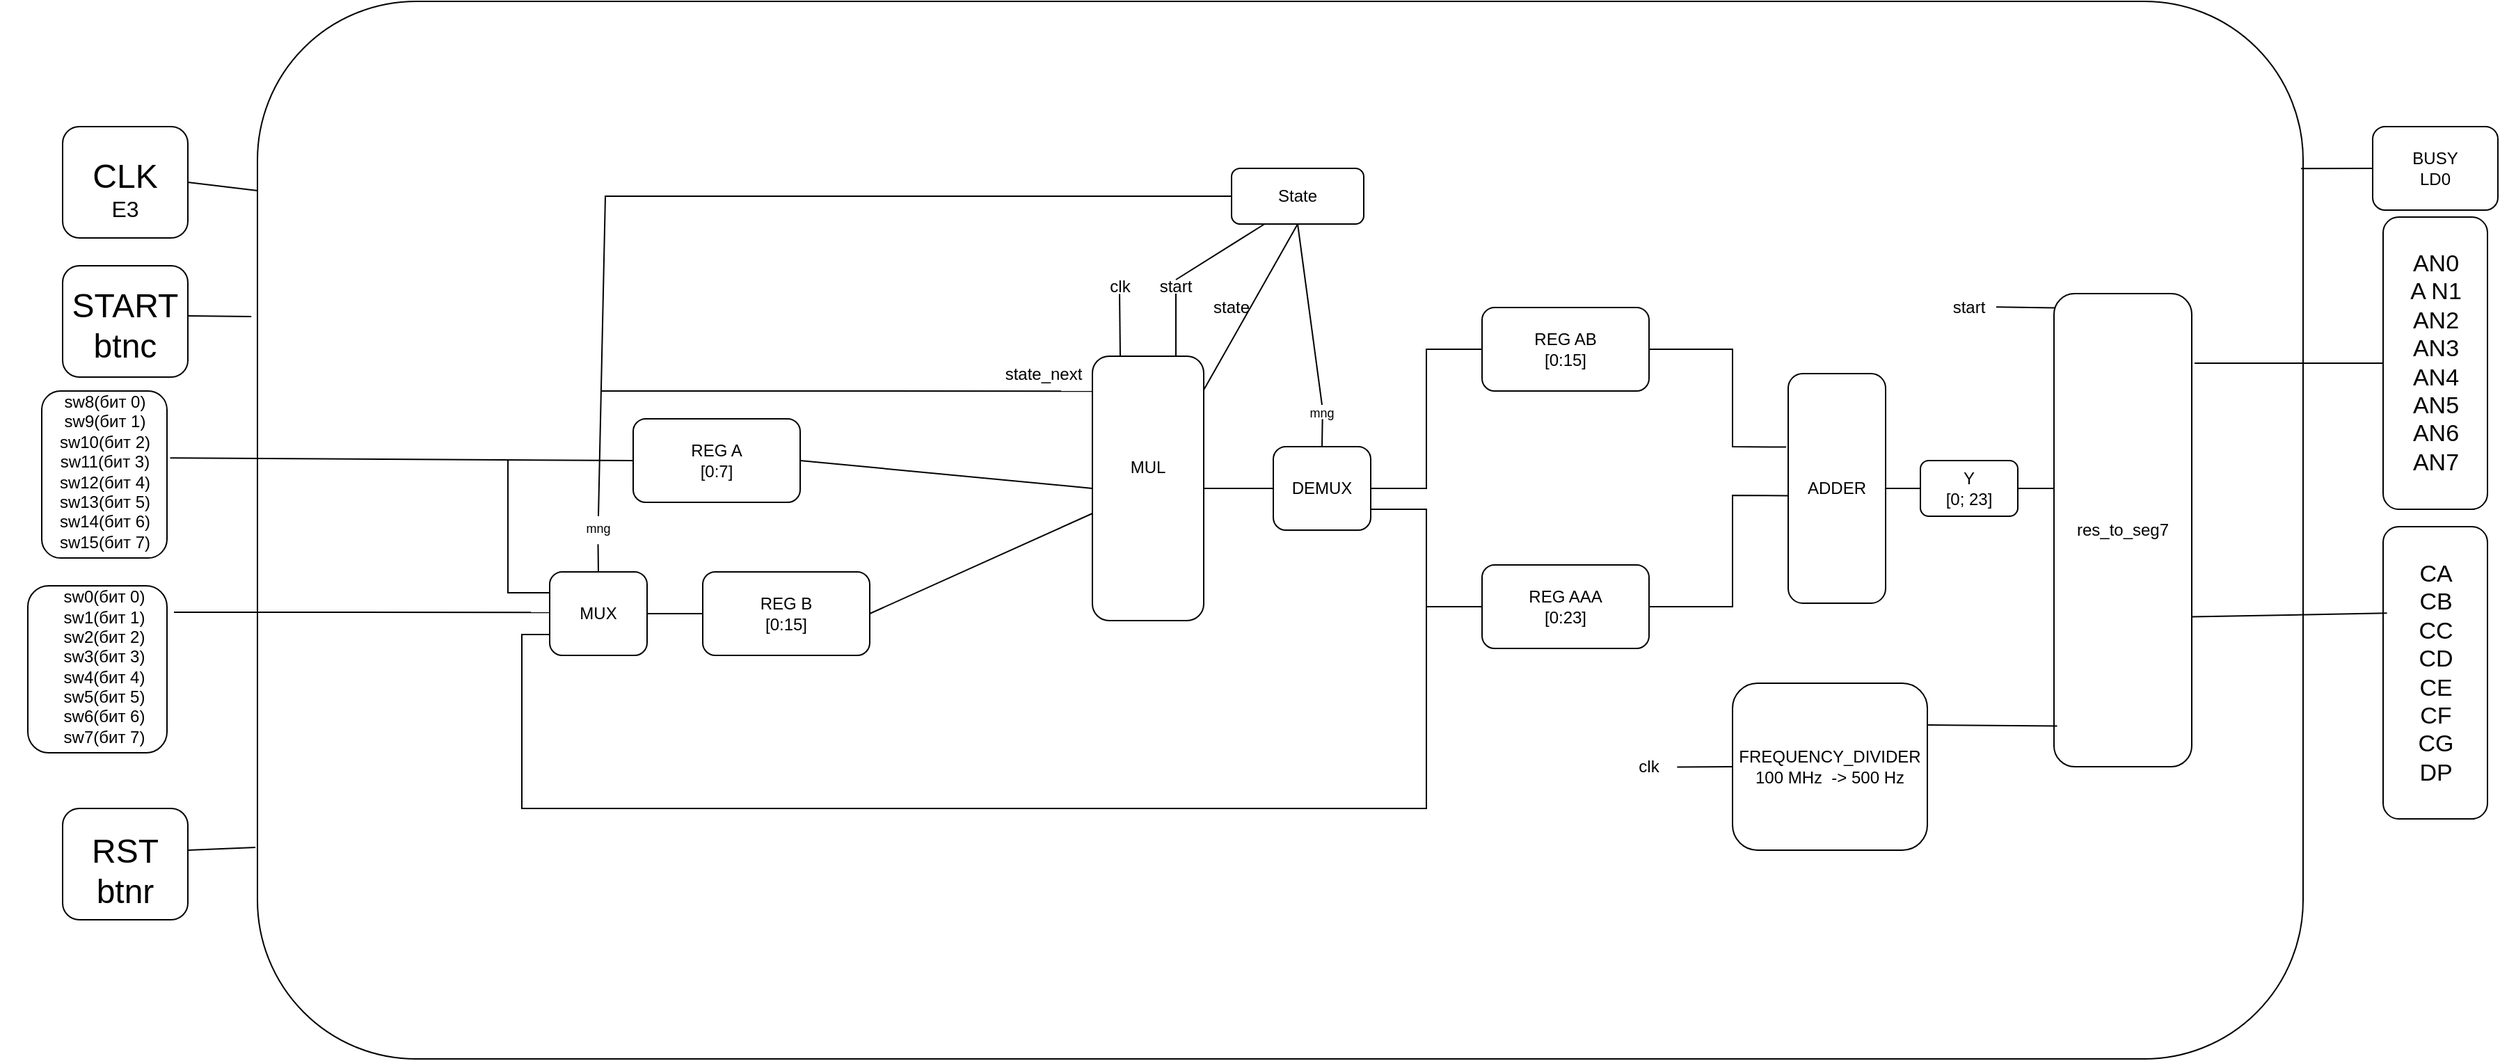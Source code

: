 <mxfile version="24.2.2" type="device">
  <diagram name="Страница — 1" id="pIH_gM4bzzfKMZtcR0t7">
    <mxGraphModel dx="3079" dy="1238" grid="1" gridSize="10" guides="1" tooltips="1" connect="1" arrows="1" fold="1" page="1" pageScale="1" pageWidth="827" pageHeight="1169" math="0" shadow="0">
      <root>
        <mxCell id="0" />
        <mxCell id="1" parent="0" />
        <mxCell id="NjHDWYLpvqpNlZsGFkSn-1" value="" style="rounded=1;whiteSpace=wrap;html=1;" parent="1" vertex="1">
          <mxGeometry x="-100" y="180" width="1470" height="760" as="geometry" />
        </mxCell>
        <mxCell id="zxTre6GYapRcSWn1uz2c-5" value="" style="rounded=1;whiteSpace=wrap;html=1;" parent="1" vertex="1">
          <mxGeometry x="170" y="480" width="120" height="60" as="geometry" />
        </mxCell>
        <mxCell id="zxTre6GYapRcSWn1uz2c-6" value="" style="rounded=1;whiteSpace=wrap;html=1;" parent="1" vertex="1">
          <mxGeometry x="220" y="590" width="120" height="60" as="geometry" />
        </mxCell>
        <mxCell id="zxTre6GYapRcSWn1uz2c-7" value="" style="rounded=1;whiteSpace=wrap;html=1;" parent="1" vertex="1">
          <mxGeometry x="110" y="590" width="70" height="60" as="geometry" />
        </mxCell>
        <mxCell id="zxTre6GYapRcSWn1uz2c-8" value="" style="rounded=1;whiteSpace=wrap;html=1;" parent="1" vertex="1">
          <mxGeometry x="630" y="500" width="70" height="60" as="geometry" />
        </mxCell>
        <mxCell id="zxTre6GYapRcSWn1uz2c-9" value="" style="rounded=1;whiteSpace=wrap;html=1;" parent="1" vertex="1">
          <mxGeometry x="780" y="400" width="120" height="60" as="geometry" />
        </mxCell>
        <mxCell id="zxTre6GYapRcSWn1uz2c-10" value="" style="rounded=1;whiteSpace=wrap;html=1;" parent="1" vertex="1">
          <mxGeometry x="780" y="585" width="120" height="60" as="geometry" />
        </mxCell>
        <mxCell id="zxTre6GYapRcSWn1uz2c-11" value="" style="rounded=1;whiteSpace=wrap;html=1;" parent="1" vertex="1">
          <mxGeometry x="500" y="435" width="80" height="190" as="geometry" />
        </mxCell>
        <mxCell id="zxTre6GYapRcSWn1uz2c-13" value="" style="rounded=1;whiteSpace=wrap;html=1;" parent="1" vertex="1">
          <mxGeometry x="1000" y="447.5" width="70" height="165" as="geometry" />
        </mxCell>
        <mxCell id="zxTre6GYapRcSWn1uz2c-14" value="" style="endArrow=none;html=1;rounded=0;entryX=1;entryY=0.5;entryDx=0;entryDy=0;exitX=0;exitY=0.5;exitDx=0;exitDy=0;" parent="1" source="zxTre6GYapRcSWn1uz2c-8" target="zxTre6GYapRcSWn1uz2c-11" edge="1">
          <mxGeometry width="50" height="50" relative="1" as="geometry">
            <mxPoint x="270" y="670" as="sourcePoint" />
            <mxPoint x="320" y="620" as="targetPoint" />
          </mxGeometry>
        </mxCell>
        <mxCell id="zxTre6GYapRcSWn1uz2c-16" value="" style="endArrow=none;html=1;rounded=0;entryX=1;entryY=0.5;entryDx=0;entryDy=0;exitX=0;exitY=0.5;exitDx=0;exitDy=0;" parent="1" source="zxTre6GYapRcSWn1uz2c-9" target="zxTre6GYapRcSWn1uz2c-8" edge="1">
          <mxGeometry width="50" height="50" relative="1" as="geometry">
            <mxPoint x="270" y="670" as="sourcePoint" />
            <mxPoint x="320" y="620" as="targetPoint" />
            <Array as="points">
              <mxPoint x="740" y="430" />
              <mxPoint x="740" y="530" />
            </Array>
          </mxGeometry>
        </mxCell>
        <mxCell id="zxTre6GYapRcSWn1uz2c-18" value="" style="endArrow=none;html=1;rounded=0;entryX=0;entryY=0.5;entryDx=0;entryDy=0;exitX=1;exitY=0.75;exitDx=0;exitDy=0;" parent="1" source="zxTre6GYapRcSWn1uz2c-8" target="zxTre6GYapRcSWn1uz2c-10" edge="1">
          <mxGeometry width="50" height="50" relative="1" as="geometry">
            <mxPoint x="270" y="670" as="sourcePoint" />
            <mxPoint x="320" y="620" as="targetPoint" />
            <Array as="points">
              <mxPoint x="740" y="545" />
              <mxPoint x="740" y="615" />
            </Array>
          </mxGeometry>
        </mxCell>
        <mxCell id="zxTre6GYapRcSWn1uz2c-19" value="" style="endArrow=none;html=1;rounded=0;entryX=1;entryY=0.5;entryDx=0;entryDy=0;" parent="1" target="zxTre6GYapRcSWn1uz2c-13" edge="1">
          <mxGeometry width="50" height="50" relative="1" as="geometry">
            <mxPoint x="1250" y="530" as="sourcePoint" />
            <mxPoint x="320" y="620" as="targetPoint" />
          </mxGeometry>
        </mxCell>
        <mxCell id="zxTre6GYapRcSWn1uz2c-20" value="" style="endArrow=none;html=1;rounded=0;entryX=0;entryY=0.5;entryDx=0;entryDy=0;exitX=0.401;exitY=-0.025;exitDx=0;exitDy=0;exitPerimeter=0;" parent="1" source="NjHDWYLpvqpNlZsGFkSn-5" target="zxTre6GYapRcSWn1uz2c-5" edge="1">
          <mxGeometry width="50" height="50" relative="1" as="geometry">
            <mxPoint x="-170" y="510" as="sourcePoint" />
            <mxPoint x="320" y="620" as="targetPoint" />
          </mxGeometry>
        </mxCell>
        <mxCell id="zxTre6GYapRcSWn1uz2c-21" value="" style="endArrow=none;html=1;rounded=0;entryX=0;entryY=0.5;entryDx=0;entryDy=0;" parent="1" edge="1">
          <mxGeometry width="50" height="50" relative="1" as="geometry">
            <mxPoint x="-160" y="619" as="sourcePoint" />
            <mxPoint x="110" y="619.09" as="targetPoint" />
          </mxGeometry>
        </mxCell>
        <mxCell id="zxTre6GYapRcSWn1uz2c-22" value="" style="endArrow=none;html=1;rounded=0;entryX=0;entryY=0.5;entryDx=0;entryDy=0;exitX=1;exitY=0.5;exitDx=0;exitDy=0;" parent="1" source="zxTre6GYapRcSWn1uz2c-7" target="zxTre6GYapRcSWn1uz2c-6" edge="1">
          <mxGeometry width="50" height="50" relative="1" as="geometry">
            <mxPoint x="270" y="670" as="sourcePoint" />
            <mxPoint x="320" y="620" as="targetPoint" />
          </mxGeometry>
        </mxCell>
        <mxCell id="zxTre6GYapRcSWn1uz2c-23" value="" style="endArrow=none;html=1;rounded=0;entryX=1;entryY=0.5;entryDx=0;entryDy=0;" parent="1" source="zxTre6GYapRcSWn1uz2c-11" target="zxTre6GYapRcSWn1uz2c-6" edge="1">
          <mxGeometry width="50" height="50" relative="1" as="geometry">
            <mxPoint x="270" y="670" as="sourcePoint" />
            <mxPoint x="320" y="620" as="targetPoint" />
          </mxGeometry>
        </mxCell>
        <mxCell id="zxTre6GYapRcSWn1uz2c-24" value="" style="endArrow=none;html=1;rounded=0;entryX=1;entryY=0.5;entryDx=0;entryDy=0;exitX=0;exitY=0.5;exitDx=0;exitDy=0;" parent="1" source="zxTre6GYapRcSWn1uz2c-11" target="zxTre6GYapRcSWn1uz2c-5" edge="1">
          <mxGeometry width="50" height="50" relative="1" as="geometry">
            <mxPoint x="510" y="558" as="sourcePoint" />
            <mxPoint x="350" y="630" as="targetPoint" />
          </mxGeometry>
        </mxCell>
        <mxCell id="zxTre6GYapRcSWn1uz2c-27" value="" style="endArrow=none;html=1;rounded=0;entryX=1;entryY=0.5;entryDx=0;entryDy=0;exitX=-0.004;exitY=0.532;exitDx=0;exitDy=0;exitPerimeter=0;" parent="1" source="zxTre6GYapRcSWn1uz2c-13" target="zxTre6GYapRcSWn1uz2c-10" edge="1">
          <mxGeometry width="50" height="50" relative="1" as="geometry">
            <mxPoint x="1000" y="535" as="sourcePoint" />
            <mxPoint x="920" y="635" as="targetPoint" />
            <Array as="points">
              <mxPoint x="960" y="535" />
              <mxPoint x="960" y="615" />
            </Array>
          </mxGeometry>
        </mxCell>
        <mxCell id="zxTre6GYapRcSWn1uz2c-28" value="" style="endArrow=none;html=1;rounded=0;entryX=-0.02;entryY=0.32;entryDx=0;entryDy=0;exitX=1;exitY=0.75;exitDx=0;exitDy=0;entryPerimeter=0;" parent="1" target="zxTre6GYapRcSWn1uz2c-13" edge="1">
          <mxGeometry width="50" height="50" relative="1" as="geometry">
            <mxPoint x="900" y="430" as="sourcePoint" />
            <mxPoint x="980" y="500" as="targetPoint" />
            <Array as="points">
              <mxPoint x="960" y="430" />
              <mxPoint x="960" y="500" />
            </Array>
          </mxGeometry>
        </mxCell>
        <mxCell id="zxTre6GYapRcSWn1uz2c-30" value="" style="endArrow=none;html=1;rounded=0;exitX=0;exitY=0.75;exitDx=0;exitDy=0;" parent="1" source="zxTre6GYapRcSWn1uz2c-7" edge="1">
          <mxGeometry width="50" height="50" relative="1" as="geometry">
            <mxPoint x="110" y="635" as="sourcePoint" />
            <mxPoint x="740" y="610" as="targetPoint" />
            <Array as="points">
              <mxPoint x="90" y="635" />
              <mxPoint x="90" y="760" />
              <mxPoint x="740" y="760" />
            </Array>
          </mxGeometry>
        </mxCell>
        <mxCell id="zxTre6GYapRcSWn1uz2c-32" value="" style="endArrow=none;html=1;rounded=0;exitX=0.5;exitY=0;exitDx=0;exitDy=0;entryX=0.097;entryY=0.484;entryDx=0;entryDy=0;entryPerimeter=0;" parent="1" source="zxTre6GYapRcSWn1uz2c-7" edge="1">
          <mxGeometry width="50" height="50" relative="1" as="geometry">
            <mxPoint x="130" y="580" as="sourcePoint" />
            <mxPoint x="144.76" y="570.08" as="targetPoint" />
          </mxGeometry>
        </mxCell>
        <mxCell id="zxTre6GYapRcSWn1uz2c-34" value="" style="endArrow=none;html=1;rounded=0;exitX=0.5;exitY=0;exitDx=0;exitDy=0;entryX=0.579;entryY=0.339;entryDx=0;entryDy=0;entryPerimeter=0;" parent="1" source="zxTre6GYapRcSWn1uz2c-8" edge="1">
          <mxGeometry width="50" height="50" relative="1" as="geometry">
            <mxPoint x="155" y="600" as="sourcePoint" />
            <mxPoint x="665.32" y="480.18" as="targetPoint" />
          </mxGeometry>
        </mxCell>
        <mxCell id="zxTre6GYapRcSWn1uz2c-35" value="" style="endArrow=none;html=1;rounded=0;entryX=0.25;entryY=0;entryDx=0;entryDy=0;exitX=0.444;exitY=0.194;exitDx=0;exitDy=0;exitPerimeter=0;" parent="1" target="zxTre6GYapRcSWn1uz2c-11" edge="1">
          <mxGeometry width="50" height="50" relative="1" as="geometry">
            <mxPoint x="519.52" y="390.28" as="sourcePoint" />
            <mxPoint x="400" y="430" as="targetPoint" />
          </mxGeometry>
        </mxCell>
        <mxCell id="zxTre6GYapRcSWn1uz2c-36" value="" style="endArrow=none;html=1;rounded=0;entryX=0.25;entryY=0;entryDx=0;entryDy=0;exitX=0.444;exitY=0.194;exitDx=0;exitDy=0;exitPerimeter=0;" parent="1" edge="1">
          <mxGeometry width="50" height="50" relative="1" as="geometry">
            <mxPoint x="560" y="390" as="sourcePoint" />
            <mxPoint x="560" y="435" as="targetPoint" />
          </mxGeometry>
        </mxCell>
        <mxCell id="zxTre6GYapRcSWn1uz2c-37" value="MUL" style="text;html=1;align=center;verticalAlign=middle;whiteSpace=wrap;rounded=0;" parent="1" vertex="1">
          <mxGeometry x="510" y="500" width="60" height="30" as="geometry" />
        </mxCell>
        <mxCell id="zxTre6GYapRcSWn1uz2c-38" value="DEMUX" style="text;html=1;align=center;verticalAlign=middle;whiteSpace=wrap;rounded=0;" parent="1" vertex="1">
          <mxGeometry x="635" y="515" width="60" height="30" as="geometry" />
        </mxCell>
        <mxCell id="zxTre6GYapRcSWn1uz2c-39" value="MUX" style="text;html=1;align=center;verticalAlign=middle;whiteSpace=wrap;rounded=0;" parent="1" vertex="1">
          <mxGeometry x="115" y="605" width="60" height="30" as="geometry" />
        </mxCell>
        <mxCell id="zxTre6GYapRcSWn1uz2c-40" value="" style="endArrow=none;html=1;rounded=0;entryX=0;entryY=0.25;entryDx=0;entryDy=0;" parent="1" target="zxTre6GYapRcSWn1uz2c-7" edge="1">
          <mxGeometry width="50" height="50" relative="1" as="geometry">
            <mxPoint x="80" y="510" as="sourcePoint" />
            <mxPoint x="400" y="430" as="targetPoint" />
            <Array as="points">
              <mxPoint x="80" y="605" />
            </Array>
          </mxGeometry>
        </mxCell>
        <mxCell id="zxTre6GYapRcSWn1uz2c-41" value="&lt;font style=&quot;font-size: 9px;&quot;&gt;mng&lt;/font&gt;" style="text;html=1;align=center;verticalAlign=middle;whiteSpace=wrap;rounded=0;" parent="1" vertex="1">
          <mxGeometry x="115" y="550" width="60" height="15" as="geometry" />
        </mxCell>
        <mxCell id="zxTre6GYapRcSWn1uz2c-42" value="&lt;font style=&quot;font-size: 9px;&quot;&gt;mng&lt;/font&gt;" style="text;html=1;align=center;verticalAlign=middle;whiteSpace=wrap;rounded=0;" parent="1" vertex="1">
          <mxGeometry x="635" y="470" width="60" height="10" as="geometry" />
        </mxCell>
        <mxCell id="zxTre6GYapRcSWn1uz2c-43" value="clk" style="text;html=1;align=center;verticalAlign=middle;whiteSpace=wrap;rounded=0;" parent="1" vertex="1">
          <mxGeometry x="490" y="370" width="60" height="30" as="geometry" />
        </mxCell>
        <mxCell id="zxTre6GYapRcSWn1uz2c-44" value="start" style="text;html=1;align=center;verticalAlign=middle;whiteSpace=wrap;rounded=0;" parent="1" vertex="1">
          <mxGeometry x="530" y="380" width="60" height="10" as="geometry" />
        </mxCell>
        <mxCell id="zxTre6GYapRcSWn1uz2c-45" value="REG A&lt;br&gt;[0:7]" style="text;html=1;align=center;verticalAlign=middle;whiteSpace=wrap;rounded=0;" parent="1" vertex="1">
          <mxGeometry x="200" y="495" width="60" height="30" as="geometry" />
        </mxCell>
        <mxCell id="zxTre6GYapRcSWn1uz2c-46" value="REG B&lt;br&gt;[0:15]" style="text;html=1;align=center;verticalAlign=middle;whiteSpace=wrap;rounded=0;" parent="1" vertex="1">
          <mxGeometry x="250" y="605" width="60" height="30" as="geometry" />
        </mxCell>
        <mxCell id="zxTre6GYapRcSWn1uz2c-49" value="REG AAA&lt;br&gt;[0:23]" style="text;html=1;align=center;verticalAlign=middle;whiteSpace=wrap;rounded=0;" parent="1" vertex="1">
          <mxGeometry x="810" y="600" width="60" height="30" as="geometry" />
        </mxCell>
        <mxCell id="zxTre6GYapRcSWn1uz2c-50" value="REG AB&lt;br&gt;[0:15]" style="text;html=1;align=center;verticalAlign=middle;whiteSpace=wrap;rounded=0;" parent="1" vertex="1">
          <mxGeometry x="810" y="415" width="60" height="30" as="geometry" />
        </mxCell>
        <mxCell id="zxTre6GYapRcSWn1uz2c-51" value="ADDER" style="text;html=1;align=center;verticalAlign=middle;whiteSpace=wrap;rounded=0;" parent="1" vertex="1">
          <mxGeometry x="1005" y="515" width="60" height="30" as="geometry" />
        </mxCell>
        <mxCell id="k30qHx_4KiSMYOBZk84a-1" value="State" style="rounded=1;whiteSpace=wrap;html=1;" parent="1" vertex="1">
          <mxGeometry x="600" y="300" width="95" height="40" as="geometry" />
        </mxCell>
        <mxCell id="k30qHx_4KiSMYOBZk84a-2" value="" style="endArrow=none;html=1;rounded=0;entryX=0.25;entryY=1;entryDx=0;entryDy=0;exitX=0.5;exitY=0;exitDx=0;exitDy=0;" parent="1" source="zxTre6GYapRcSWn1uz2c-44" target="k30qHx_4KiSMYOBZk84a-1" edge="1">
          <mxGeometry width="50" height="50" relative="1" as="geometry">
            <mxPoint x="570" y="560" as="sourcePoint" />
            <mxPoint x="620" y="510" as="targetPoint" />
          </mxGeometry>
        </mxCell>
        <mxCell id="k30qHx_4KiSMYOBZk84a-4" value="" style="endArrow=none;html=1;rounded=0;entryX=0.5;entryY=1;entryDx=0;entryDy=0;exitX=0.5;exitY=0;exitDx=0;exitDy=0;" parent="1" source="zxTre6GYapRcSWn1uz2c-42" target="k30qHx_4KiSMYOBZk84a-1" edge="1">
          <mxGeometry width="50" height="50" relative="1" as="geometry">
            <mxPoint x="550" y="480" as="sourcePoint" />
            <mxPoint x="600" y="430" as="targetPoint" />
          </mxGeometry>
        </mxCell>
        <mxCell id="k30qHx_4KiSMYOBZk84a-5" value="" style="endArrow=none;html=1;rounded=0;entryX=0;entryY=0.5;entryDx=0;entryDy=0;exitX=0.5;exitY=0;exitDx=0;exitDy=0;" parent="1" source="zxTre6GYapRcSWn1uz2c-41" target="k30qHx_4KiSMYOBZk84a-1" edge="1">
          <mxGeometry width="50" height="50" relative="1" as="geometry">
            <mxPoint x="510" y="530" as="sourcePoint" />
            <mxPoint x="560" y="480" as="targetPoint" />
            <Array as="points">
              <mxPoint x="150" y="320" />
            </Array>
          </mxGeometry>
        </mxCell>
        <mxCell id="k30qHx_4KiSMYOBZk84a-6" value="" style="endArrow=none;html=1;rounded=0;entryX=0.5;entryY=1;entryDx=0;entryDy=0;" parent="1" source="zxTre6GYapRcSWn1uz2c-11" target="k30qHx_4KiSMYOBZk84a-1" edge="1">
          <mxGeometry width="50" height="50" relative="1" as="geometry">
            <mxPoint x="370" y="530" as="sourcePoint" />
            <mxPoint x="420" y="480" as="targetPoint" />
          </mxGeometry>
        </mxCell>
        <mxCell id="k30qHx_4KiSMYOBZk84a-7" value="state" style="text;html=1;align=center;verticalAlign=middle;whiteSpace=wrap;rounded=0;" parent="1" vertex="1">
          <mxGeometry x="570" y="385" width="60" height="30" as="geometry" />
        </mxCell>
        <mxCell id="k30qHx_4KiSMYOBZk84a-10" value="" style="endArrow=none;html=1;rounded=0;entryX=0.033;entryY=0.132;entryDx=0;entryDy=0;entryPerimeter=0;" parent="1" edge="1">
          <mxGeometry width="50" height="50" relative="1" as="geometry">
            <mxPoint x="147.36" y="460" as="sourcePoint" />
            <mxPoint x="500.0" y="460.08" as="targetPoint" />
          </mxGeometry>
        </mxCell>
        <mxCell id="k30qHx_4KiSMYOBZk84a-11" value="state_next" style="text;html=1;align=center;verticalAlign=middle;whiteSpace=wrap;rounded=0;" parent="1" vertex="1">
          <mxGeometry x="440" y="435" width="50" height="25" as="geometry" />
        </mxCell>
        <mxCell id="NjHDWYLpvqpNlZsGFkSn-2" value="" style="rounded=1;whiteSpace=wrap;html=1;" parent="1" vertex="1">
          <mxGeometry x="-240" y="760" width="90" height="80" as="geometry" />
        </mxCell>
        <mxCell id="NjHDWYLpvqpNlZsGFkSn-3" value="" style="rounded=1;whiteSpace=wrap;html=1;" parent="1" vertex="1">
          <mxGeometry x="-240" y="370" width="90" height="80" as="geometry" />
        </mxCell>
        <mxCell id="NjHDWYLpvqpNlZsGFkSn-4" value="" style="rounded=1;whiteSpace=wrap;html=1;" parent="1" vertex="1">
          <mxGeometry x="-240" y="270" width="90" height="80" as="geometry" />
        </mxCell>
        <mxCell id="NjHDWYLpvqpNlZsGFkSn-5" value="" style="rounded=1;whiteSpace=wrap;html=1;rotation=90;" parent="1" vertex="1">
          <mxGeometry x="-270" y="475" width="120" height="90" as="geometry" />
        </mxCell>
        <mxCell id="NjHDWYLpvqpNlZsGFkSn-6" value="" style="rounded=1;whiteSpace=wrap;html=1;rotation=90;" parent="1" vertex="1">
          <mxGeometry x="-275" y="610" width="120" height="100" as="geometry" />
        </mxCell>
        <mxCell id="NjHDWYLpvqpNlZsGFkSn-7" value="&lt;font style=&quot;font-size: 24px;&quot;&gt;CLK&lt;/font&gt;&lt;div&gt;&lt;font size=&quot;3&quot;&gt;E3&lt;/font&gt;&lt;/div&gt;" style="text;html=1;align=center;verticalAlign=middle;whiteSpace=wrap;rounded=0;" parent="1" vertex="1">
          <mxGeometry x="-250" y="280" width="110" height="70" as="geometry" />
        </mxCell>
        <mxCell id="NjHDWYLpvqpNlZsGFkSn-8" value="&lt;span style=&quot;font-size: 24px;&quot;&gt;START&lt;/span&gt;&lt;div&gt;&lt;span style=&quot;font-size: 24px;&quot;&gt;btnc&lt;/span&gt;&lt;/div&gt;" style="text;html=1;align=center;verticalAlign=middle;whiteSpace=wrap;rounded=0;" parent="1" vertex="1">
          <mxGeometry x="-250" y="377.5" width="110" height="70" as="geometry" />
        </mxCell>
        <mxCell id="NjHDWYLpvqpNlZsGFkSn-9" value="&lt;span style=&quot;font-size: 24px;&quot;&gt;RST&lt;/span&gt;&lt;div&gt;&lt;span style=&quot;font-size: 24px;&quot;&gt;btnr&lt;/span&gt;&lt;/div&gt;" style="text;html=1;align=center;verticalAlign=middle;whiteSpace=wrap;rounded=0;" parent="1" vertex="1">
          <mxGeometry x="-250" y="770" width="110" height="70" as="geometry" />
        </mxCell>
        <mxCell id="NjHDWYLpvqpNlZsGFkSn-10" value="&lt;div&gt;&lt;br&gt;&lt;/div&gt;sw0(бит 0)&lt;div&gt;sw1&lt;span style=&quot;background-color: initial;&quot;&gt;(бит 1)&lt;/span&gt;&lt;/div&gt;&lt;div&gt;sw2&lt;span style=&quot;background-color: initial;&quot;&gt;(бит 2)&lt;/span&gt;&lt;/div&gt;&lt;div&gt;sw3&lt;span style=&quot;background-color: initial;&quot;&gt;(бит 3)&lt;/span&gt;&lt;/div&gt;&lt;div&gt;sw4&lt;span style=&quot;background-color: initial;&quot;&gt;(бит 4)&lt;/span&gt;&lt;/div&gt;&lt;div&gt;sw5&lt;span style=&quot;background-color: initial;&quot;&gt;(бит 5)&lt;/span&gt;&lt;/div&gt;&lt;div&gt;sw6&lt;span style=&quot;background-color: initial;&quot;&gt;(бит 6)&lt;/span&gt;&lt;/div&gt;&lt;div&gt;sw7&lt;span style=&quot;background-color: initial;&quot;&gt;(бит 7)&lt;/span&gt;&lt;/div&gt;" style="text;html=1;align=center;verticalAlign=middle;whiteSpace=wrap;rounded=0;" parent="1" vertex="1">
          <mxGeometry x="-285" y="592.5" width="150" height="117.5" as="geometry" />
        </mxCell>
        <mxCell id="NjHDWYLpvqpNlZsGFkSn-11" value="sw8(бит 0)&lt;div&gt;sw9&lt;span style=&quot;background-color: initial;&quot;&gt;(бит 1)&lt;/span&gt;&lt;/div&gt;&lt;div&gt;sw10&lt;span style=&quot;background-color: initial;&quot;&gt;(бит 2)&lt;/span&gt;&lt;/div&gt;&lt;div&gt;sw11&lt;span style=&quot;background-color: initial;&quot;&gt;(бит 3)&lt;/span&gt;&lt;/div&gt;&lt;div&gt;sw12&lt;span style=&quot;background-color: initial;&quot;&gt;(бит 4)&lt;/span&gt;&lt;/div&gt;&lt;div&gt;sw13&lt;span style=&quot;background-color: initial;&quot;&gt;(бит 5)&lt;/span&gt;&lt;/div&gt;&lt;div&gt;sw14&lt;span style=&quot;background-color: initial;&quot;&gt;(бит 6)&lt;/span&gt;&lt;/div&gt;&lt;div&gt;sw15&lt;span style=&quot;background-color: initial;&quot;&gt;(бит 7)&lt;/span&gt;&lt;/div&gt;" style="text;html=1;align=center;verticalAlign=middle;whiteSpace=wrap;rounded=0;" parent="1" vertex="1">
          <mxGeometry x="-262.5" y="460" width="105" height="115" as="geometry" />
        </mxCell>
        <mxCell id="NjHDWYLpvqpNlZsGFkSn-13" value="" style="endArrow=none;html=1;rounded=0;exitX=0;exitY=0.179;exitDx=0;exitDy=0;exitPerimeter=0;" parent="1" source="NjHDWYLpvqpNlZsGFkSn-1" edge="1">
          <mxGeometry width="50" height="50" relative="1" as="geometry">
            <mxPoint x="-60" y="390" as="sourcePoint" />
            <mxPoint x="-150" y="310" as="targetPoint" />
          </mxGeometry>
        </mxCell>
        <mxCell id="NjHDWYLpvqpNlZsGFkSn-14" value="" style="endArrow=none;html=1;rounded=0;exitX=-0.003;exitY=0.298;exitDx=0;exitDy=0;exitPerimeter=0;" parent="1" source="NjHDWYLpvqpNlZsGFkSn-1" edge="1">
          <mxGeometry width="50" height="50" relative="1" as="geometry">
            <mxPoint x="180" y="570" as="sourcePoint" />
            <mxPoint x="-150" y="406" as="targetPoint" />
          </mxGeometry>
        </mxCell>
        <mxCell id="NjHDWYLpvqpNlZsGFkSn-15" value="" style="endArrow=none;html=1;rounded=0;entryX=-0.001;entryY=0.8;entryDx=0;entryDy=0;entryPerimeter=0;" parent="1" target="NjHDWYLpvqpNlZsGFkSn-1" edge="1">
          <mxGeometry width="50" height="50" relative="1" as="geometry">
            <mxPoint x="-150" y="790" as="sourcePoint" />
            <mxPoint x="230" y="520" as="targetPoint" />
          </mxGeometry>
        </mxCell>
        <mxCell id="NjHDWYLpvqpNlZsGFkSn-17" value="res_to_seg7" style="rounded=1;whiteSpace=wrap;html=1;" parent="1" vertex="1">
          <mxGeometry x="1191" y="390" width="99" height="340" as="geometry" />
        </mxCell>
        <mxCell id="NjHDWYLpvqpNlZsGFkSn-18" value="BUSY&lt;div&gt;LD0&lt;/div&gt;" style="rounded=1;whiteSpace=wrap;html=1;" parent="1" vertex="1">
          <mxGeometry x="1420" y="270" width="90" height="60" as="geometry" />
        </mxCell>
        <mxCell id="NjHDWYLpvqpNlZsGFkSn-19" value="&lt;font style=&quot;font-size: 17px;&quot;&gt;AN0&lt;/font&gt;&lt;div style=&quot;font-size: 17px;&quot;&gt;&lt;font style=&quot;font-size: 17px;&quot;&gt;A N1&lt;/font&gt;&lt;/div&gt;&lt;div style=&quot;font-size: 17px;&quot;&gt;&lt;font style=&quot;font-size: 17px;&quot;&gt;AN2&lt;/font&gt;&lt;/div&gt;&lt;div style=&quot;font-size: 17px;&quot;&gt;&lt;font style=&quot;font-size: 17px;&quot;&gt;AN3&lt;/font&gt;&lt;/div&gt;&lt;div style=&quot;font-size: 17px;&quot;&gt;&lt;font style=&quot;font-size: 17px;&quot;&gt;AN4&lt;/font&gt;&lt;/div&gt;&lt;div style=&quot;font-size: 17px;&quot;&gt;&lt;font style=&quot;font-size: 17px;&quot;&gt;AN5&lt;/font&gt;&lt;/div&gt;&lt;div style=&quot;font-size: 17px;&quot;&gt;&lt;font style=&quot;font-size: 17px;&quot;&gt;AN6&lt;/font&gt;&lt;/div&gt;&lt;div style=&quot;font-size: 17px;&quot;&gt;&lt;font style=&quot;font-size: 17px;&quot;&gt;AN7&lt;/font&gt;&lt;/div&gt;" style="rounded=1;whiteSpace=wrap;html=1;" parent="1" vertex="1">
          <mxGeometry x="1427.5" y="335" width="75" height="210" as="geometry" />
        </mxCell>
        <mxCell id="NjHDWYLpvqpNlZsGFkSn-20" value="&lt;font style=&quot;font-size: 17px;&quot;&gt;CA&lt;/font&gt;&lt;div style=&quot;font-size: 17px;&quot;&gt;&lt;font style=&quot;font-size: 17px;&quot;&gt;CB&lt;/font&gt;&lt;/div&gt;&lt;div style=&quot;font-size: 17px;&quot;&gt;&lt;font style=&quot;font-size: 17px;&quot;&gt;CC&lt;/font&gt;&lt;/div&gt;&lt;div style=&quot;font-size: 17px;&quot;&gt;&lt;font style=&quot;font-size: 17px;&quot;&gt;CD&lt;/font&gt;&lt;/div&gt;&lt;div style=&quot;font-size: 17px;&quot;&gt;&lt;font style=&quot;font-size: 17px;&quot;&gt;CE&lt;/font&gt;&lt;/div&gt;&lt;div style=&quot;font-size: 17px;&quot;&gt;&lt;font style=&quot;font-size: 17px;&quot;&gt;CF&lt;/font&gt;&lt;/div&gt;&lt;div style=&quot;font-size: 17px;&quot;&gt;&lt;font style=&quot;font-size: 17px;&quot;&gt;CG&lt;/font&gt;&lt;/div&gt;&lt;div style=&quot;font-size: 17px;&quot;&gt;&lt;font style=&quot;font-size: 17px;&quot;&gt;DP&lt;/font&gt;&lt;/div&gt;" style="rounded=1;whiteSpace=wrap;html=1;" parent="1" vertex="1">
          <mxGeometry x="1427.5" y="557.5" width="75" height="210" as="geometry" />
        </mxCell>
        <mxCell id="NjHDWYLpvqpNlZsGFkSn-21" value="FREQUENCY_DIVIDER&lt;div&gt;100 MHz&amp;nbsp; -&amp;gt; 500 Hz&lt;/div&gt;" style="rounded=1;whiteSpace=wrap;html=1;" parent="1" vertex="1">
          <mxGeometry x="960" y="670" width="140" height="120" as="geometry" />
        </mxCell>
        <mxCell id="NjHDWYLpvqpNlZsGFkSn-24" value="" style="endArrow=none;html=1;rounded=0;entryX=0;entryY=0.5;entryDx=0;entryDy=0;exitX=0.694;exitY=0.724;exitDx=0;exitDy=0;exitPerimeter=0;" parent="1" source="NjHDWYLpvqpNlZsGFkSn-1" target="NjHDWYLpvqpNlZsGFkSn-21" edge="1">
          <mxGeometry width="50" height="50" relative="1" as="geometry">
            <mxPoint x="1060" y="650" as="sourcePoint" />
            <mxPoint x="1110" y="600" as="targetPoint" />
          </mxGeometry>
        </mxCell>
        <mxCell id="NjHDWYLpvqpNlZsGFkSn-26" value="" style="endArrow=none;html=1;rounded=0;entryX=0.023;entryY=0.914;entryDx=0;entryDy=0;entryPerimeter=0;exitX=1;exitY=0.25;exitDx=0;exitDy=0;" parent="1" source="NjHDWYLpvqpNlZsGFkSn-21" target="NjHDWYLpvqpNlZsGFkSn-17" edge="1">
          <mxGeometry width="50" height="50" relative="1" as="geometry">
            <mxPoint x="1060" y="650" as="sourcePoint" />
            <mxPoint x="1110" y="600" as="targetPoint" />
          </mxGeometry>
        </mxCell>
        <mxCell id="NjHDWYLpvqpNlZsGFkSn-28" value="" style="endArrow=none;html=1;rounded=0;entryX=0.006;entryY=0.03;entryDx=0;entryDy=0;entryPerimeter=0;exitX=0.85;exitY=0.289;exitDx=0;exitDy=0;exitPerimeter=0;" parent="1" source="NjHDWYLpvqpNlZsGFkSn-1" target="NjHDWYLpvqpNlZsGFkSn-17" edge="1">
          <mxGeometry width="50" height="50" relative="1" as="geometry">
            <mxPoint x="1060" y="650" as="sourcePoint" />
            <mxPoint x="1110" y="600" as="targetPoint" />
          </mxGeometry>
        </mxCell>
        <mxCell id="NjHDWYLpvqpNlZsGFkSn-29" value="" style="endArrow=none;html=1;rounded=0;entryX=0;entryY=0.5;entryDx=0;entryDy=0;exitX=0.999;exitY=0.158;exitDx=0;exitDy=0;exitPerimeter=0;" parent="1" source="NjHDWYLpvqpNlZsGFkSn-1" target="NjHDWYLpvqpNlZsGFkSn-18" edge="1">
          <mxGeometry width="50" height="50" relative="1" as="geometry">
            <mxPoint x="1060" y="600" as="sourcePoint" />
            <mxPoint x="1110" y="550" as="targetPoint" />
          </mxGeometry>
        </mxCell>
        <mxCell id="NjHDWYLpvqpNlZsGFkSn-30" value="" style="endArrow=none;html=1;rounded=0;entryX=0;entryY=0.5;entryDx=0;entryDy=0;exitX=1.02;exitY=0.147;exitDx=0;exitDy=0;exitPerimeter=0;" parent="1" source="NjHDWYLpvqpNlZsGFkSn-17" target="NjHDWYLpvqpNlZsGFkSn-19" edge="1">
          <mxGeometry width="50" height="50" relative="1" as="geometry">
            <mxPoint x="1060" y="600" as="sourcePoint" />
            <mxPoint x="1110" y="550" as="targetPoint" />
          </mxGeometry>
        </mxCell>
        <mxCell id="NjHDWYLpvqpNlZsGFkSn-31" value="" style="endArrow=none;html=1;rounded=0;entryX=0.037;entryY=0.296;entryDx=0;entryDy=0;entryPerimeter=0;exitX=1.003;exitY=0.683;exitDx=0;exitDy=0;exitPerimeter=0;" parent="1" source="NjHDWYLpvqpNlZsGFkSn-17" target="NjHDWYLpvqpNlZsGFkSn-20" edge="1">
          <mxGeometry width="50" height="50" relative="1" as="geometry">
            <mxPoint x="1060" y="600" as="sourcePoint" />
            <mxPoint x="1110" y="550" as="targetPoint" />
          </mxGeometry>
        </mxCell>
        <mxCell id="NjHDWYLpvqpNlZsGFkSn-32" value="start" style="text;html=1;align=center;verticalAlign=middle;whiteSpace=wrap;rounded=0;" parent="1" vertex="1">
          <mxGeometry x="1100" y="385" width="60" height="30" as="geometry" />
        </mxCell>
        <mxCell id="NjHDWYLpvqpNlZsGFkSn-33" value="clk" style="text;html=1;align=center;verticalAlign=middle;whiteSpace=wrap;rounded=0;" parent="1" vertex="1">
          <mxGeometry x="870" y="715" width="60" height="30" as="geometry" />
        </mxCell>
        <mxCell id="NjHDWYLpvqpNlZsGFkSn-34" value="Y&lt;div&gt;[0; 23]&lt;/div&gt;" style="rounded=1;whiteSpace=wrap;html=1;" parent="1" vertex="1">
          <mxGeometry x="1095" y="510" width="70" height="40" as="geometry" />
        </mxCell>
      </root>
    </mxGraphModel>
  </diagram>
</mxfile>
